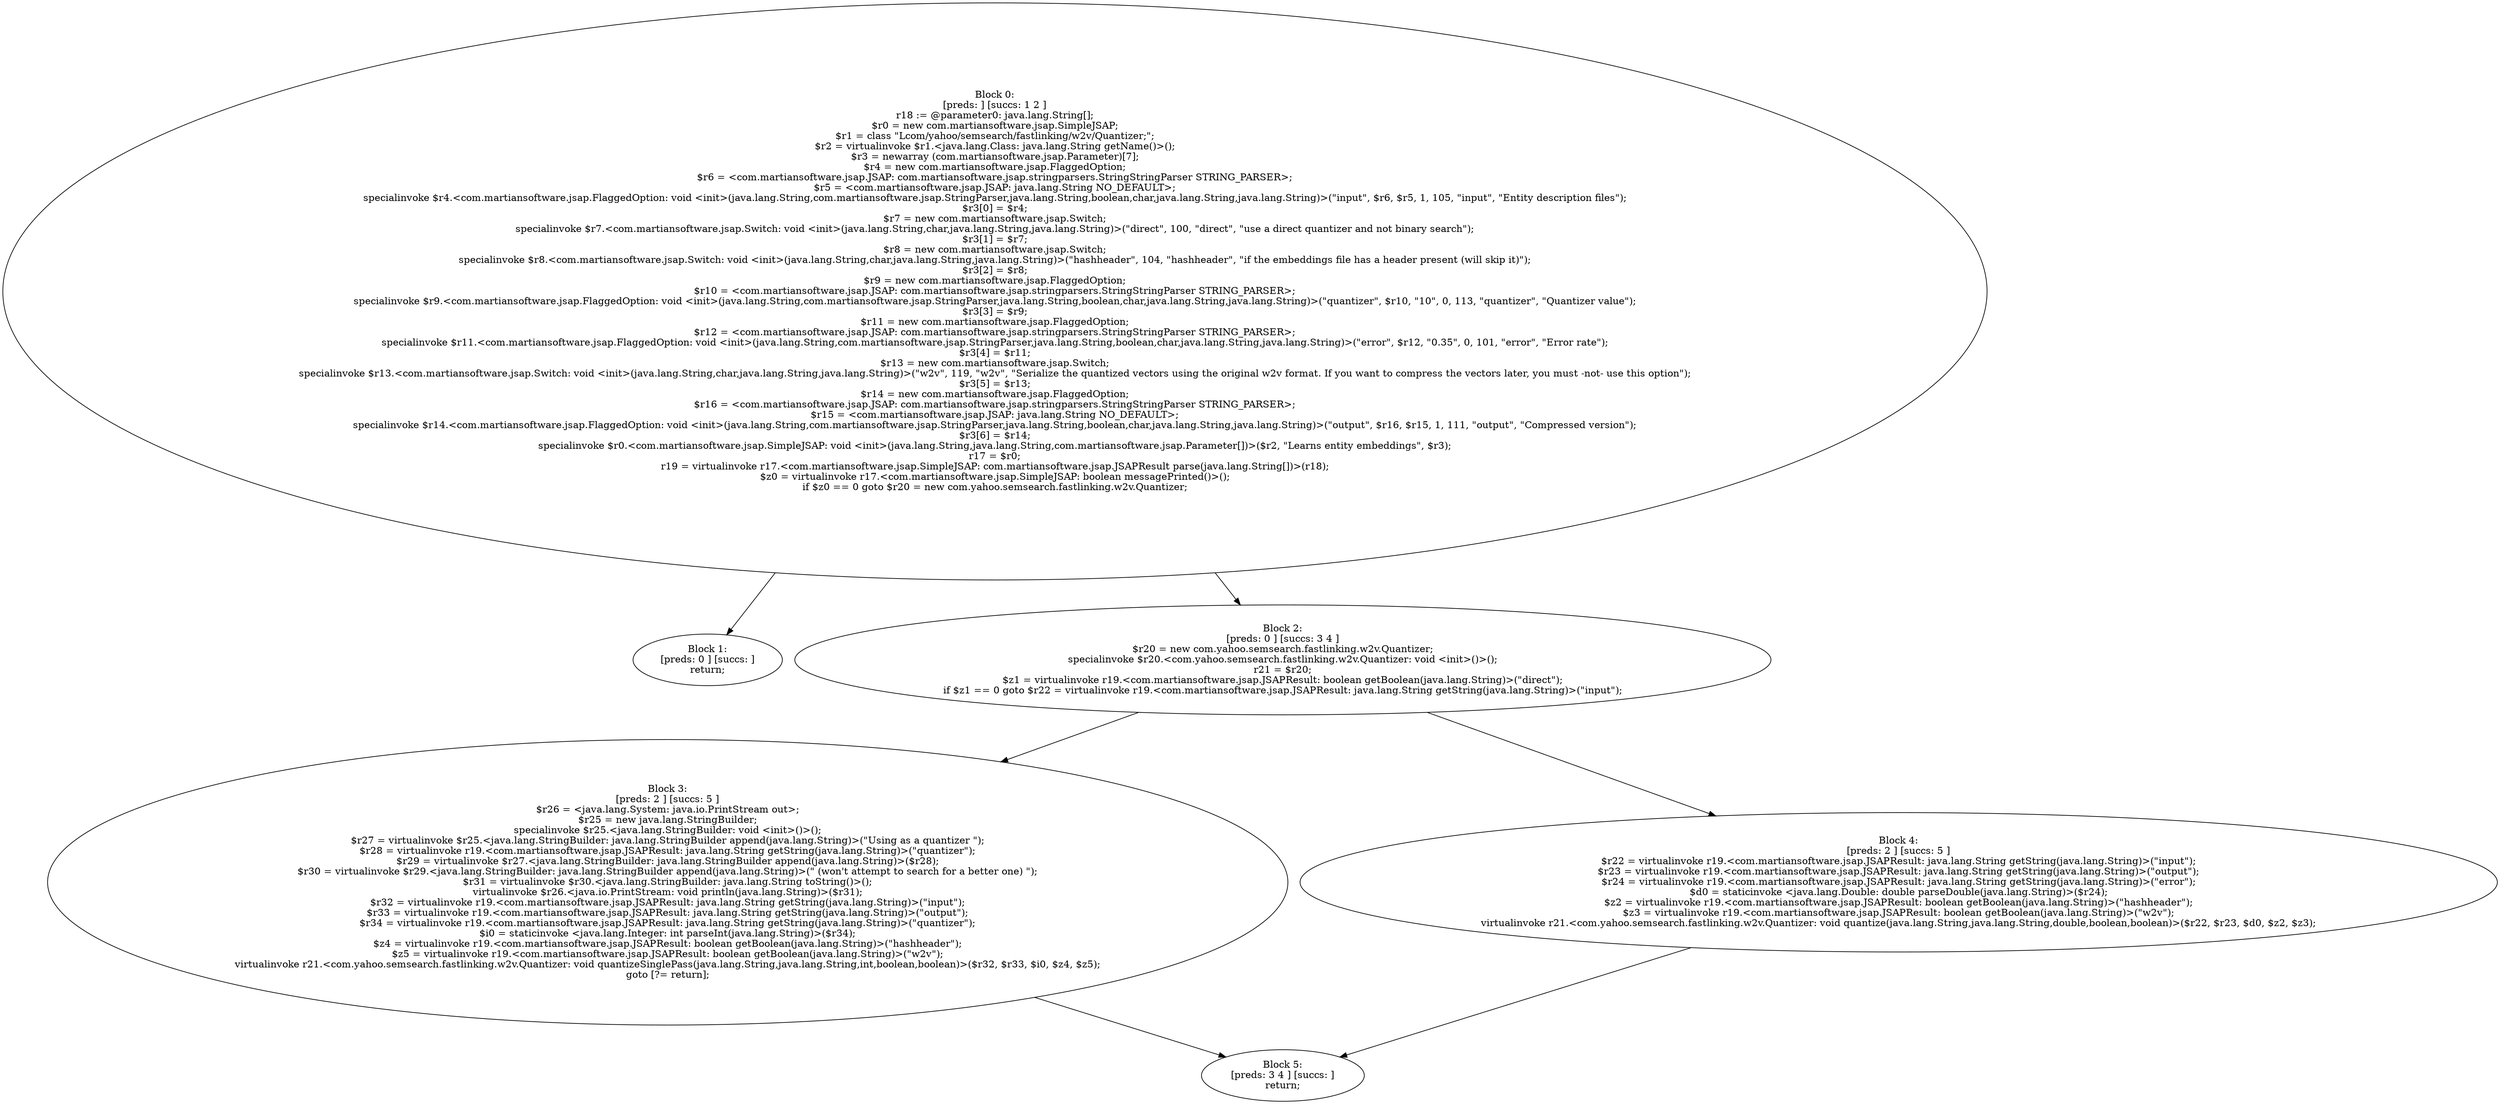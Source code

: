 digraph "unitGraph" {
    "Block 0:
[preds: ] [succs: 1 2 ]
r18 := @parameter0: java.lang.String[];
$r0 = new com.martiansoftware.jsap.SimpleJSAP;
$r1 = class \"Lcom/yahoo/semsearch/fastlinking/w2v/Quantizer;\";
$r2 = virtualinvoke $r1.<java.lang.Class: java.lang.String getName()>();
$r3 = newarray (com.martiansoftware.jsap.Parameter)[7];
$r4 = new com.martiansoftware.jsap.FlaggedOption;
$r6 = <com.martiansoftware.jsap.JSAP: com.martiansoftware.jsap.stringparsers.StringStringParser STRING_PARSER>;
$r5 = <com.martiansoftware.jsap.JSAP: java.lang.String NO_DEFAULT>;
specialinvoke $r4.<com.martiansoftware.jsap.FlaggedOption: void <init>(java.lang.String,com.martiansoftware.jsap.StringParser,java.lang.String,boolean,char,java.lang.String,java.lang.String)>(\"input\", $r6, $r5, 1, 105, \"input\", \"Entity description files\");
$r3[0] = $r4;
$r7 = new com.martiansoftware.jsap.Switch;
specialinvoke $r7.<com.martiansoftware.jsap.Switch: void <init>(java.lang.String,char,java.lang.String,java.lang.String)>(\"direct\", 100, \"direct\", \"use a direct quantizer and not binary search\");
$r3[1] = $r7;
$r8 = new com.martiansoftware.jsap.Switch;
specialinvoke $r8.<com.martiansoftware.jsap.Switch: void <init>(java.lang.String,char,java.lang.String,java.lang.String)>(\"hashheader\", 104, \"hashheader\", \"if the embeddings file has a header present (will skip it)\");
$r3[2] = $r8;
$r9 = new com.martiansoftware.jsap.FlaggedOption;
$r10 = <com.martiansoftware.jsap.JSAP: com.martiansoftware.jsap.stringparsers.StringStringParser STRING_PARSER>;
specialinvoke $r9.<com.martiansoftware.jsap.FlaggedOption: void <init>(java.lang.String,com.martiansoftware.jsap.StringParser,java.lang.String,boolean,char,java.lang.String,java.lang.String)>(\"quantizer\", $r10, \"10\", 0, 113, \"quantizer\", \"Quantizer value\");
$r3[3] = $r9;
$r11 = new com.martiansoftware.jsap.FlaggedOption;
$r12 = <com.martiansoftware.jsap.JSAP: com.martiansoftware.jsap.stringparsers.StringStringParser STRING_PARSER>;
specialinvoke $r11.<com.martiansoftware.jsap.FlaggedOption: void <init>(java.lang.String,com.martiansoftware.jsap.StringParser,java.lang.String,boolean,char,java.lang.String,java.lang.String)>(\"error\", $r12, \"0.35\", 0, 101, \"error\", \"Error rate\");
$r3[4] = $r11;
$r13 = new com.martiansoftware.jsap.Switch;
specialinvoke $r13.<com.martiansoftware.jsap.Switch: void <init>(java.lang.String,char,java.lang.String,java.lang.String)>(\"w2v\", 119, \"w2v\", \"Serialize the quantized vectors using the original w2v format. If you want to compress the vectors later, you must -not- use this option\");
$r3[5] = $r13;
$r14 = new com.martiansoftware.jsap.FlaggedOption;
$r16 = <com.martiansoftware.jsap.JSAP: com.martiansoftware.jsap.stringparsers.StringStringParser STRING_PARSER>;
$r15 = <com.martiansoftware.jsap.JSAP: java.lang.String NO_DEFAULT>;
specialinvoke $r14.<com.martiansoftware.jsap.FlaggedOption: void <init>(java.lang.String,com.martiansoftware.jsap.StringParser,java.lang.String,boolean,char,java.lang.String,java.lang.String)>(\"output\", $r16, $r15, 1, 111, \"output\", \"Compressed version\");
$r3[6] = $r14;
specialinvoke $r0.<com.martiansoftware.jsap.SimpleJSAP: void <init>(java.lang.String,java.lang.String,com.martiansoftware.jsap.Parameter[])>($r2, \"Learns entity embeddings\", $r3);
r17 = $r0;
r19 = virtualinvoke r17.<com.martiansoftware.jsap.SimpleJSAP: com.martiansoftware.jsap.JSAPResult parse(java.lang.String[])>(r18);
$z0 = virtualinvoke r17.<com.martiansoftware.jsap.SimpleJSAP: boolean messagePrinted()>();
if $z0 == 0 goto $r20 = new com.yahoo.semsearch.fastlinking.w2v.Quantizer;
"
    "Block 1:
[preds: 0 ] [succs: ]
return;
"
    "Block 2:
[preds: 0 ] [succs: 3 4 ]
$r20 = new com.yahoo.semsearch.fastlinking.w2v.Quantizer;
specialinvoke $r20.<com.yahoo.semsearch.fastlinking.w2v.Quantizer: void <init>()>();
r21 = $r20;
$z1 = virtualinvoke r19.<com.martiansoftware.jsap.JSAPResult: boolean getBoolean(java.lang.String)>(\"direct\");
if $z1 == 0 goto $r22 = virtualinvoke r19.<com.martiansoftware.jsap.JSAPResult: java.lang.String getString(java.lang.String)>(\"input\");
"
    "Block 3:
[preds: 2 ] [succs: 5 ]
$r26 = <java.lang.System: java.io.PrintStream out>;
$r25 = new java.lang.StringBuilder;
specialinvoke $r25.<java.lang.StringBuilder: void <init>()>();
$r27 = virtualinvoke $r25.<java.lang.StringBuilder: java.lang.StringBuilder append(java.lang.String)>(\"Using as a quantizer \");
$r28 = virtualinvoke r19.<com.martiansoftware.jsap.JSAPResult: java.lang.String getString(java.lang.String)>(\"quantizer\");
$r29 = virtualinvoke $r27.<java.lang.StringBuilder: java.lang.StringBuilder append(java.lang.String)>($r28);
$r30 = virtualinvoke $r29.<java.lang.StringBuilder: java.lang.StringBuilder append(java.lang.String)>(\" (won\'t attempt to search for a better one) \");
$r31 = virtualinvoke $r30.<java.lang.StringBuilder: java.lang.String toString()>();
virtualinvoke $r26.<java.io.PrintStream: void println(java.lang.String)>($r31);
$r32 = virtualinvoke r19.<com.martiansoftware.jsap.JSAPResult: java.lang.String getString(java.lang.String)>(\"input\");
$r33 = virtualinvoke r19.<com.martiansoftware.jsap.JSAPResult: java.lang.String getString(java.lang.String)>(\"output\");
$r34 = virtualinvoke r19.<com.martiansoftware.jsap.JSAPResult: java.lang.String getString(java.lang.String)>(\"quantizer\");
$i0 = staticinvoke <java.lang.Integer: int parseInt(java.lang.String)>($r34);
$z4 = virtualinvoke r19.<com.martiansoftware.jsap.JSAPResult: boolean getBoolean(java.lang.String)>(\"hashheader\");
$z5 = virtualinvoke r19.<com.martiansoftware.jsap.JSAPResult: boolean getBoolean(java.lang.String)>(\"w2v\");
virtualinvoke r21.<com.yahoo.semsearch.fastlinking.w2v.Quantizer: void quantizeSinglePass(java.lang.String,java.lang.String,int,boolean,boolean)>($r32, $r33, $i0, $z4, $z5);
goto [?= return];
"
    "Block 4:
[preds: 2 ] [succs: 5 ]
$r22 = virtualinvoke r19.<com.martiansoftware.jsap.JSAPResult: java.lang.String getString(java.lang.String)>(\"input\");
$r23 = virtualinvoke r19.<com.martiansoftware.jsap.JSAPResult: java.lang.String getString(java.lang.String)>(\"output\");
$r24 = virtualinvoke r19.<com.martiansoftware.jsap.JSAPResult: java.lang.String getString(java.lang.String)>(\"error\");
$d0 = staticinvoke <java.lang.Double: double parseDouble(java.lang.String)>($r24);
$z2 = virtualinvoke r19.<com.martiansoftware.jsap.JSAPResult: boolean getBoolean(java.lang.String)>(\"hashheader\");
$z3 = virtualinvoke r19.<com.martiansoftware.jsap.JSAPResult: boolean getBoolean(java.lang.String)>(\"w2v\");
virtualinvoke r21.<com.yahoo.semsearch.fastlinking.w2v.Quantizer: void quantize(java.lang.String,java.lang.String,double,boolean,boolean)>($r22, $r23, $d0, $z2, $z3);
"
    "Block 5:
[preds: 3 4 ] [succs: ]
return;
"
    "Block 0:
[preds: ] [succs: 1 2 ]
r18 := @parameter0: java.lang.String[];
$r0 = new com.martiansoftware.jsap.SimpleJSAP;
$r1 = class \"Lcom/yahoo/semsearch/fastlinking/w2v/Quantizer;\";
$r2 = virtualinvoke $r1.<java.lang.Class: java.lang.String getName()>();
$r3 = newarray (com.martiansoftware.jsap.Parameter)[7];
$r4 = new com.martiansoftware.jsap.FlaggedOption;
$r6 = <com.martiansoftware.jsap.JSAP: com.martiansoftware.jsap.stringparsers.StringStringParser STRING_PARSER>;
$r5 = <com.martiansoftware.jsap.JSAP: java.lang.String NO_DEFAULT>;
specialinvoke $r4.<com.martiansoftware.jsap.FlaggedOption: void <init>(java.lang.String,com.martiansoftware.jsap.StringParser,java.lang.String,boolean,char,java.lang.String,java.lang.String)>(\"input\", $r6, $r5, 1, 105, \"input\", \"Entity description files\");
$r3[0] = $r4;
$r7 = new com.martiansoftware.jsap.Switch;
specialinvoke $r7.<com.martiansoftware.jsap.Switch: void <init>(java.lang.String,char,java.lang.String,java.lang.String)>(\"direct\", 100, \"direct\", \"use a direct quantizer and not binary search\");
$r3[1] = $r7;
$r8 = new com.martiansoftware.jsap.Switch;
specialinvoke $r8.<com.martiansoftware.jsap.Switch: void <init>(java.lang.String,char,java.lang.String,java.lang.String)>(\"hashheader\", 104, \"hashheader\", \"if the embeddings file has a header present (will skip it)\");
$r3[2] = $r8;
$r9 = new com.martiansoftware.jsap.FlaggedOption;
$r10 = <com.martiansoftware.jsap.JSAP: com.martiansoftware.jsap.stringparsers.StringStringParser STRING_PARSER>;
specialinvoke $r9.<com.martiansoftware.jsap.FlaggedOption: void <init>(java.lang.String,com.martiansoftware.jsap.StringParser,java.lang.String,boolean,char,java.lang.String,java.lang.String)>(\"quantizer\", $r10, \"10\", 0, 113, \"quantizer\", \"Quantizer value\");
$r3[3] = $r9;
$r11 = new com.martiansoftware.jsap.FlaggedOption;
$r12 = <com.martiansoftware.jsap.JSAP: com.martiansoftware.jsap.stringparsers.StringStringParser STRING_PARSER>;
specialinvoke $r11.<com.martiansoftware.jsap.FlaggedOption: void <init>(java.lang.String,com.martiansoftware.jsap.StringParser,java.lang.String,boolean,char,java.lang.String,java.lang.String)>(\"error\", $r12, \"0.35\", 0, 101, \"error\", \"Error rate\");
$r3[4] = $r11;
$r13 = new com.martiansoftware.jsap.Switch;
specialinvoke $r13.<com.martiansoftware.jsap.Switch: void <init>(java.lang.String,char,java.lang.String,java.lang.String)>(\"w2v\", 119, \"w2v\", \"Serialize the quantized vectors using the original w2v format. If you want to compress the vectors later, you must -not- use this option\");
$r3[5] = $r13;
$r14 = new com.martiansoftware.jsap.FlaggedOption;
$r16 = <com.martiansoftware.jsap.JSAP: com.martiansoftware.jsap.stringparsers.StringStringParser STRING_PARSER>;
$r15 = <com.martiansoftware.jsap.JSAP: java.lang.String NO_DEFAULT>;
specialinvoke $r14.<com.martiansoftware.jsap.FlaggedOption: void <init>(java.lang.String,com.martiansoftware.jsap.StringParser,java.lang.String,boolean,char,java.lang.String,java.lang.String)>(\"output\", $r16, $r15, 1, 111, \"output\", \"Compressed version\");
$r3[6] = $r14;
specialinvoke $r0.<com.martiansoftware.jsap.SimpleJSAP: void <init>(java.lang.String,java.lang.String,com.martiansoftware.jsap.Parameter[])>($r2, \"Learns entity embeddings\", $r3);
r17 = $r0;
r19 = virtualinvoke r17.<com.martiansoftware.jsap.SimpleJSAP: com.martiansoftware.jsap.JSAPResult parse(java.lang.String[])>(r18);
$z0 = virtualinvoke r17.<com.martiansoftware.jsap.SimpleJSAP: boolean messagePrinted()>();
if $z0 == 0 goto $r20 = new com.yahoo.semsearch.fastlinking.w2v.Quantizer;
"->"Block 1:
[preds: 0 ] [succs: ]
return;
";
    "Block 0:
[preds: ] [succs: 1 2 ]
r18 := @parameter0: java.lang.String[];
$r0 = new com.martiansoftware.jsap.SimpleJSAP;
$r1 = class \"Lcom/yahoo/semsearch/fastlinking/w2v/Quantizer;\";
$r2 = virtualinvoke $r1.<java.lang.Class: java.lang.String getName()>();
$r3 = newarray (com.martiansoftware.jsap.Parameter)[7];
$r4 = new com.martiansoftware.jsap.FlaggedOption;
$r6 = <com.martiansoftware.jsap.JSAP: com.martiansoftware.jsap.stringparsers.StringStringParser STRING_PARSER>;
$r5 = <com.martiansoftware.jsap.JSAP: java.lang.String NO_DEFAULT>;
specialinvoke $r4.<com.martiansoftware.jsap.FlaggedOption: void <init>(java.lang.String,com.martiansoftware.jsap.StringParser,java.lang.String,boolean,char,java.lang.String,java.lang.String)>(\"input\", $r6, $r5, 1, 105, \"input\", \"Entity description files\");
$r3[0] = $r4;
$r7 = new com.martiansoftware.jsap.Switch;
specialinvoke $r7.<com.martiansoftware.jsap.Switch: void <init>(java.lang.String,char,java.lang.String,java.lang.String)>(\"direct\", 100, \"direct\", \"use a direct quantizer and not binary search\");
$r3[1] = $r7;
$r8 = new com.martiansoftware.jsap.Switch;
specialinvoke $r8.<com.martiansoftware.jsap.Switch: void <init>(java.lang.String,char,java.lang.String,java.lang.String)>(\"hashheader\", 104, \"hashheader\", \"if the embeddings file has a header present (will skip it)\");
$r3[2] = $r8;
$r9 = new com.martiansoftware.jsap.FlaggedOption;
$r10 = <com.martiansoftware.jsap.JSAP: com.martiansoftware.jsap.stringparsers.StringStringParser STRING_PARSER>;
specialinvoke $r9.<com.martiansoftware.jsap.FlaggedOption: void <init>(java.lang.String,com.martiansoftware.jsap.StringParser,java.lang.String,boolean,char,java.lang.String,java.lang.String)>(\"quantizer\", $r10, \"10\", 0, 113, \"quantizer\", \"Quantizer value\");
$r3[3] = $r9;
$r11 = new com.martiansoftware.jsap.FlaggedOption;
$r12 = <com.martiansoftware.jsap.JSAP: com.martiansoftware.jsap.stringparsers.StringStringParser STRING_PARSER>;
specialinvoke $r11.<com.martiansoftware.jsap.FlaggedOption: void <init>(java.lang.String,com.martiansoftware.jsap.StringParser,java.lang.String,boolean,char,java.lang.String,java.lang.String)>(\"error\", $r12, \"0.35\", 0, 101, \"error\", \"Error rate\");
$r3[4] = $r11;
$r13 = new com.martiansoftware.jsap.Switch;
specialinvoke $r13.<com.martiansoftware.jsap.Switch: void <init>(java.lang.String,char,java.lang.String,java.lang.String)>(\"w2v\", 119, \"w2v\", \"Serialize the quantized vectors using the original w2v format. If you want to compress the vectors later, you must -not- use this option\");
$r3[5] = $r13;
$r14 = new com.martiansoftware.jsap.FlaggedOption;
$r16 = <com.martiansoftware.jsap.JSAP: com.martiansoftware.jsap.stringparsers.StringStringParser STRING_PARSER>;
$r15 = <com.martiansoftware.jsap.JSAP: java.lang.String NO_DEFAULT>;
specialinvoke $r14.<com.martiansoftware.jsap.FlaggedOption: void <init>(java.lang.String,com.martiansoftware.jsap.StringParser,java.lang.String,boolean,char,java.lang.String,java.lang.String)>(\"output\", $r16, $r15, 1, 111, \"output\", \"Compressed version\");
$r3[6] = $r14;
specialinvoke $r0.<com.martiansoftware.jsap.SimpleJSAP: void <init>(java.lang.String,java.lang.String,com.martiansoftware.jsap.Parameter[])>($r2, \"Learns entity embeddings\", $r3);
r17 = $r0;
r19 = virtualinvoke r17.<com.martiansoftware.jsap.SimpleJSAP: com.martiansoftware.jsap.JSAPResult parse(java.lang.String[])>(r18);
$z0 = virtualinvoke r17.<com.martiansoftware.jsap.SimpleJSAP: boolean messagePrinted()>();
if $z0 == 0 goto $r20 = new com.yahoo.semsearch.fastlinking.w2v.Quantizer;
"->"Block 2:
[preds: 0 ] [succs: 3 4 ]
$r20 = new com.yahoo.semsearch.fastlinking.w2v.Quantizer;
specialinvoke $r20.<com.yahoo.semsearch.fastlinking.w2v.Quantizer: void <init>()>();
r21 = $r20;
$z1 = virtualinvoke r19.<com.martiansoftware.jsap.JSAPResult: boolean getBoolean(java.lang.String)>(\"direct\");
if $z1 == 0 goto $r22 = virtualinvoke r19.<com.martiansoftware.jsap.JSAPResult: java.lang.String getString(java.lang.String)>(\"input\");
";
    "Block 2:
[preds: 0 ] [succs: 3 4 ]
$r20 = new com.yahoo.semsearch.fastlinking.w2v.Quantizer;
specialinvoke $r20.<com.yahoo.semsearch.fastlinking.w2v.Quantizer: void <init>()>();
r21 = $r20;
$z1 = virtualinvoke r19.<com.martiansoftware.jsap.JSAPResult: boolean getBoolean(java.lang.String)>(\"direct\");
if $z1 == 0 goto $r22 = virtualinvoke r19.<com.martiansoftware.jsap.JSAPResult: java.lang.String getString(java.lang.String)>(\"input\");
"->"Block 3:
[preds: 2 ] [succs: 5 ]
$r26 = <java.lang.System: java.io.PrintStream out>;
$r25 = new java.lang.StringBuilder;
specialinvoke $r25.<java.lang.StringBuilder: void <init>()>();
$r27 = virtualinvoke $r25.<java.lang.StringBuilder: java.lang.StringBuilder append(java.lang.String)>(\"Using as a quantizer \");
$r28 = virtualinvoke r19.<com.martiansoftware.jsap.JSAPResult: java.lang.String getString(java.lang.String)>(\"quantizer\");
$r29 = virtualinvoke $r27.<java.lang.StringBuilder: java.lang.StringBuilder append(java.lang.String)>($r28);
$r30 = virtualinvoke $r29.<java.lang.StringBuilder: java.lang.StringBuilder append(java.lang.String)>(\" (won\'t attempt to search for a better one) \");
$r31 = virtualinvoke $r30.<java.lang.StringBuilder: java.lang.String toString()>();
virtualinvoke $r26.<java.io.PrintStream: void println(java.lang.String)>($r31);
$r32 = virtualinvoke r19.<com.martiansoftware.jsap.JSAPResult: java.lang.String getString(java.lang.String)>(\"input\");
$r33 = virtualinvoke r19.<com.martiansoftware.jsap.JSAPResult: java.lang.String getString(java.lang.String)>(\"output\");
$r34 = virtualinvoke r19.<com.martiansoftware.jsap.JSAPResult: java.lang.String getString(java.lang.String)>(\"quantizer\");
$i0 = staticinvoke <java.lang.Integer: int parseInt(java.lang.String)>($r34);
$z4 = virtualinvoke r19.<com.martiansoftware.jsap.JSAPResult: boolean getBoolean(java.lang.String)>(\"hashheader\");
$z5 = virtualinvoke r19.<com.martiansoftware.jsap.JSAPResult: boolean getBoolean(java.lang.String)>(\"w2v\");
virtualinvoke r21.<com.yahoo.semsearch.fastlinking.w2v.Quantizer: void quantizeSinglePass(java.lang.String,java.lang.String,int,boolean,boolean)>($r32, $r33, $i0, $z4, $z5);
goto [?= return];
";
    "Block 2:
[preds: 0 ] [succs: 3 4 ]
$r20 = new com.yahoo.semsearch.fastlinking.w2v.Quantizer;
specialinvoke $r20.<com.yahoo.semsearch.fastlinking.w2v.Quantizer: void <init>()>();
r21 = $r20;
$z1 = virtualinvoke r19.<com.martiansoftware.jsap.JSAPResult: boolean getBoolean(java.lang.String)>(\"direct\");
if $z1 == 0 goto $r22 = virtualinvoke r19.<com.martiansoftware.jsap.JSAPResult: java.lang.String getString(java.lang.String)>(\"input\");
"->"Block 4:
[preds: 2 ] [succs: 5 ]
$r22 = virtualinvoke r19.<com.martiansoftware.jsap.JSAPResult: java.lang.String getString(java.lang.String)>(\"input\");
$r23 = virtualinvoke r19.<com.martiansoftware.jsap.JSAPResult: java.lang.String getString(java.lang.String)>(\"output\");
$r24 = virtualinvoke r19.<com.martiansoftware.jsap.JSAPResult: java.lang.String getString(java.lang.String)>(\"error\");
$d0 = staticinvoke <java.lang.Double: double parseDouble(java.lang.String)>($r24);
$z2 = virtualinvoke r19.<com.martiansoftware.jsap.JSAPResult: boolean getBoolean(java.lang.String)>(\"hashheader\");
$z3 = virtualinvoke r19.<com.martiansoftware.jsap.JSAPResult: boolean getBoolean(java.lang.String)>(\"w2v\");
virtualinvoke r21.<com.yahoo.semsearch.fastlinking.w2v.Quantizer: void quantize(java.lang.String,java.lang.String,double,boolean,boolean)>($r22, $r23, $d0, $z2, $z3);
";
    "Block 3:
[preds: 2 ] [succs: 5 ]
$r26 = <java.lang.System: java.io.PrintStream out>;
$r25 = new java.lang.StringBuilder;
specialinvoke $r25.<java.lang.StringBuilder: void <init>()>();
$r27 = virtualinvoke $r25.<java.lang.StringBuilder: java.lang.StringBuilder append(java.lang.String)>(\"Using as a quantizer \");
$r28 = virtualinvoke r19.<com.martiansoftware.jsap.JSAPResult: java.lang.String getString(java.lang.String)>(\"quantizer\");
$r29 = virtualinvoke $r27.<java.lang.StringBuilder: java.lang.StringBuilder append(java.lang.String)>($r28);
$r30 = virtualinvoke $r29.<java.lang.StringBuilder: java.lang.StringBuilder append(java.lang.String)>(\" (won\'t attempt to search for a better one) \");
$r31 = virtualinvoke $r30.<java.lang.StringBuilder: java.lang.String toString()>();
virtualinvoke $r26.<java.io.PrintStream: void println(java.lang.String)>($r31);
$r32 = virtualinvoke r19.<com.martiansoftware.jsap.JSAPResult: java.lang.String getString(java.lang.String)>(\"input\");
$r33 = virtualinvoke r19.<com.martiansoftware.jsap.JSAPResult: java.lang.String getString(java.lang.String)>(\"output\");
$r34 = virtualinvoke r19.<com.martiansoftware.jsap.JSAPResult: java.lang.String getString(java.lang.String)>(\"quantizer\");
$i0 = staticinvoke <java.lang.Integer: int parseInt(java.lang.String)>($r34);
$z4 = virtualinvoke r19.<com.martiansoftware.jsap.JSAPResult: boolean getBoolean(java.lang.String)>(\"hashheader\");
$z5 = virtualinvoke r19.<com.martiansoftware.jsap.JSAPResult: boolean getBoolean(java.lang.String)>(\"w2v\");
virtualinvoke r21.<com.yahoo.semsearch.fastlinking.w2v.Quantizer: void quantizeSinglePass(java.lang.String,java.lang.String,int,boolean,boolean)>($r32, $r33, $i0, $z4, $z5);
goto [?= return];
"->"Block 5:
[preds: 3 4 ] [succs: ]
return;
";
    "Block 4:
[preds: 2 ] [succs: 5 ]
$r22 = virtualinvoke r19.<com.martiansoftware.jsap.JSAPResult: java.lang.String getString(java.lang.String)>(\"input\");
$r23 = virtualinvoke r19.<com.martiansoftware.jsap.JSAPResult: java.lang.String getString(java.lang.String)>(\"output\");
$r24 = virtualinvoke r19.<com.martiansoftware.jsap.JSAPResult: java.lang.String getString(java.lang.String)>(\"error\");
$d0 = staticinvoke <java.lang.Double: double parseDouble(java.lang.String)>($r24);
$z2 = virtualinvoke r19.<com.martiansoftware.jsap.JSAPResult: boolean getBoolean(java.lang.String)>(\"hashheader\");
$z3 = virtualinvoke r19.<com.martiansoftware.jsap.JSAPResult: boolean getBoolean(java.lang.String)>(\"w2v\");
virtualinvoke r21.<com.yahoo.semsearch.fastlinking.w2v.Quantizer: void quantize(java.lang.String,java.lang.String,double,boolean,boolean)>($r22, $r23, $d0, $z2, $z3);
"->"Block 5:
[preds: 3 4 ] [succs: ]
return;
";
}
